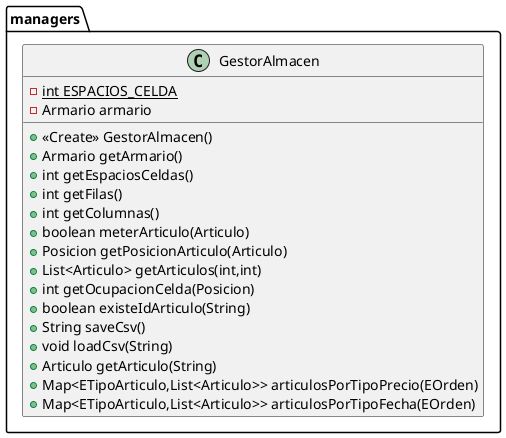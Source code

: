 @startuml
class managers.GestorAlmacen {
- {static} int ESPACIOS_CELDA
- Armario armario
+ <<Create>> GestorAlmacen()
+ Armario getArmario()
+ int getEspaciosCeldas()
+ int getFilas()
+ int getColumnas()
+ boolean meterArticulo(Articulo)
+ Posicion getPosicionArticulo(Articulo)
+ List<Articulo> getArticulos(int,int)
+ int getOcupacionCelda(Posicion)
+ boolean existeIdArticulo(String)
+ String saveCsv()
+ void loadCsv(String)
+ Articulo getArticulo(String)
+ Map<ETipoArticulo,List<Articulo>> articulosPorTipoPrecio(EOrden)
+ Map<ETipoArticulo,List<Articulo>> articulosPorTipoFecha(EOrden)
}
@enduml